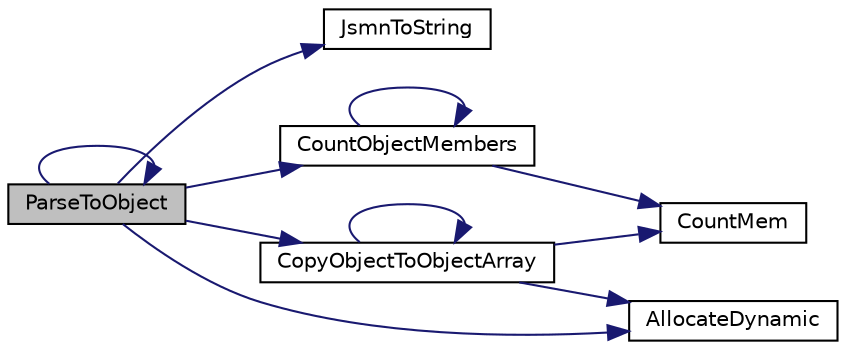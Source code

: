 digraph "ParseToObject"
{
  edge [fontname="Helvetica",fontsize="10",labelfontname="Helvetica",labelfontsize="10"];
  node [fontname="Helvetica",fontsize="10",shape=record];
  rankdir="LR";
  Node1 [label="ParseToObject",height=0.2,width=0.4,color="black", fillcolor="grey75", style="filled", fontcolor="black"];
  Node1 -> Node1 [color="midnightblue",fontsize="10",style="solid",fontname="Helvetica"];
  Node1 -> Node2 [color="midnightblue",fontsize="10",style="solid",fontname="Helvetica"];
  Node2 [label="JsmnToString",height=0.2,width=0.4,color="black", fillcolor="white", style="filled",URL="$mystrings_8c.html#a78d7d9580e10b30e6409ebfeb29e5cfe"];
  Node1 -> Node3 [color="midnightblue",fontsize="10",style="solid",fontname="Helvetica"];
  Node3 [label="CopyObjectToObjectArray",height=0.2,width=0.4,color="black", fillcolor="white", style="filled",URL="$parseobject_8c.html#a66550ec5ad5119b002932431e1ce8578"];
  Node3 -> Node4 [color="midnightblue",fontsize="10",style="solid",fontname="Helvetica"];
  Node4 [label="CountMem",height=0.2,width=0.4,color="black", fillcolor="white", style="filled",URL="$globals_8h.html#ab5272b6a1f2bf961c7534ec91a243715"];
  Node3 -> Node5 [color="midnightblue",fontsize="10",style="solid",fontname="Helvetica"];
  Node5 [label="AllocateDynamic",height=0.2,width=0.4,color="black", fillcolor="white", style="filled",URL="$globals_8h.html#a2263fb5e65c0597a8e4c35fa0c05e15d"];
  Node3 -> Node3 [color="midnightblue",fontsize="10",style="solid",fontname="Helvetica"];
  Node1 -> Node6 [color="midnightblue",fontsize="10",style="solid",fontname="Helvetica"];
  Node6 [label="CountObjectMembers",height=0.2,width=0.4,color="black", fillcolor="white", style="filled",URL="$parseobject_8c.html#aef0cb86d9b54e11206d154c369cb9a7e"];
  Node6 -> Node4 [color="midnightblue",fontsize="10",style="solid",fontname="Helvetica"];
  Node6 -> Node6 [color="midnightblue",fontsize="10",style="solid",fontname="Helvetica"];
  Node1 -> Node5 [color="midnightblue",fontsize="10",style="solid",fontname="Helvetica"];
}
